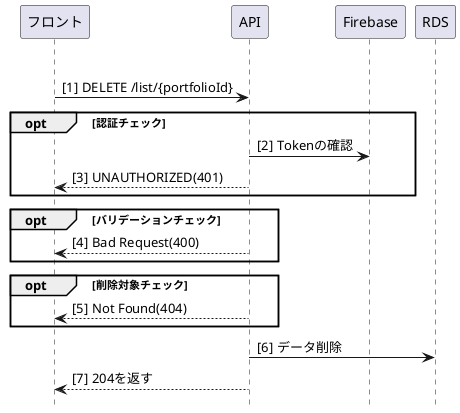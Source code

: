 @startuml deleteListId

autonumber "[0]"
hide footbox

participant "フロント" as front
participant "API" as api
participant "Firebase" as firebase
participant "RDS" as RDS

|||
front -> api : DELETE /list/{portfolioId}

opt 認証チェック
  api -> firebase: Tokenの確認
  front <-- api : UNAUTHORIZED(401)
end

opt バリデーションチェック
  front <-- api : Bad Request(400)
end

opt 削除対象チェック
  front <-- api : Not Found(404)
end

api  -> RDS : データ削除

front <-- api : 204を返す

@enduml